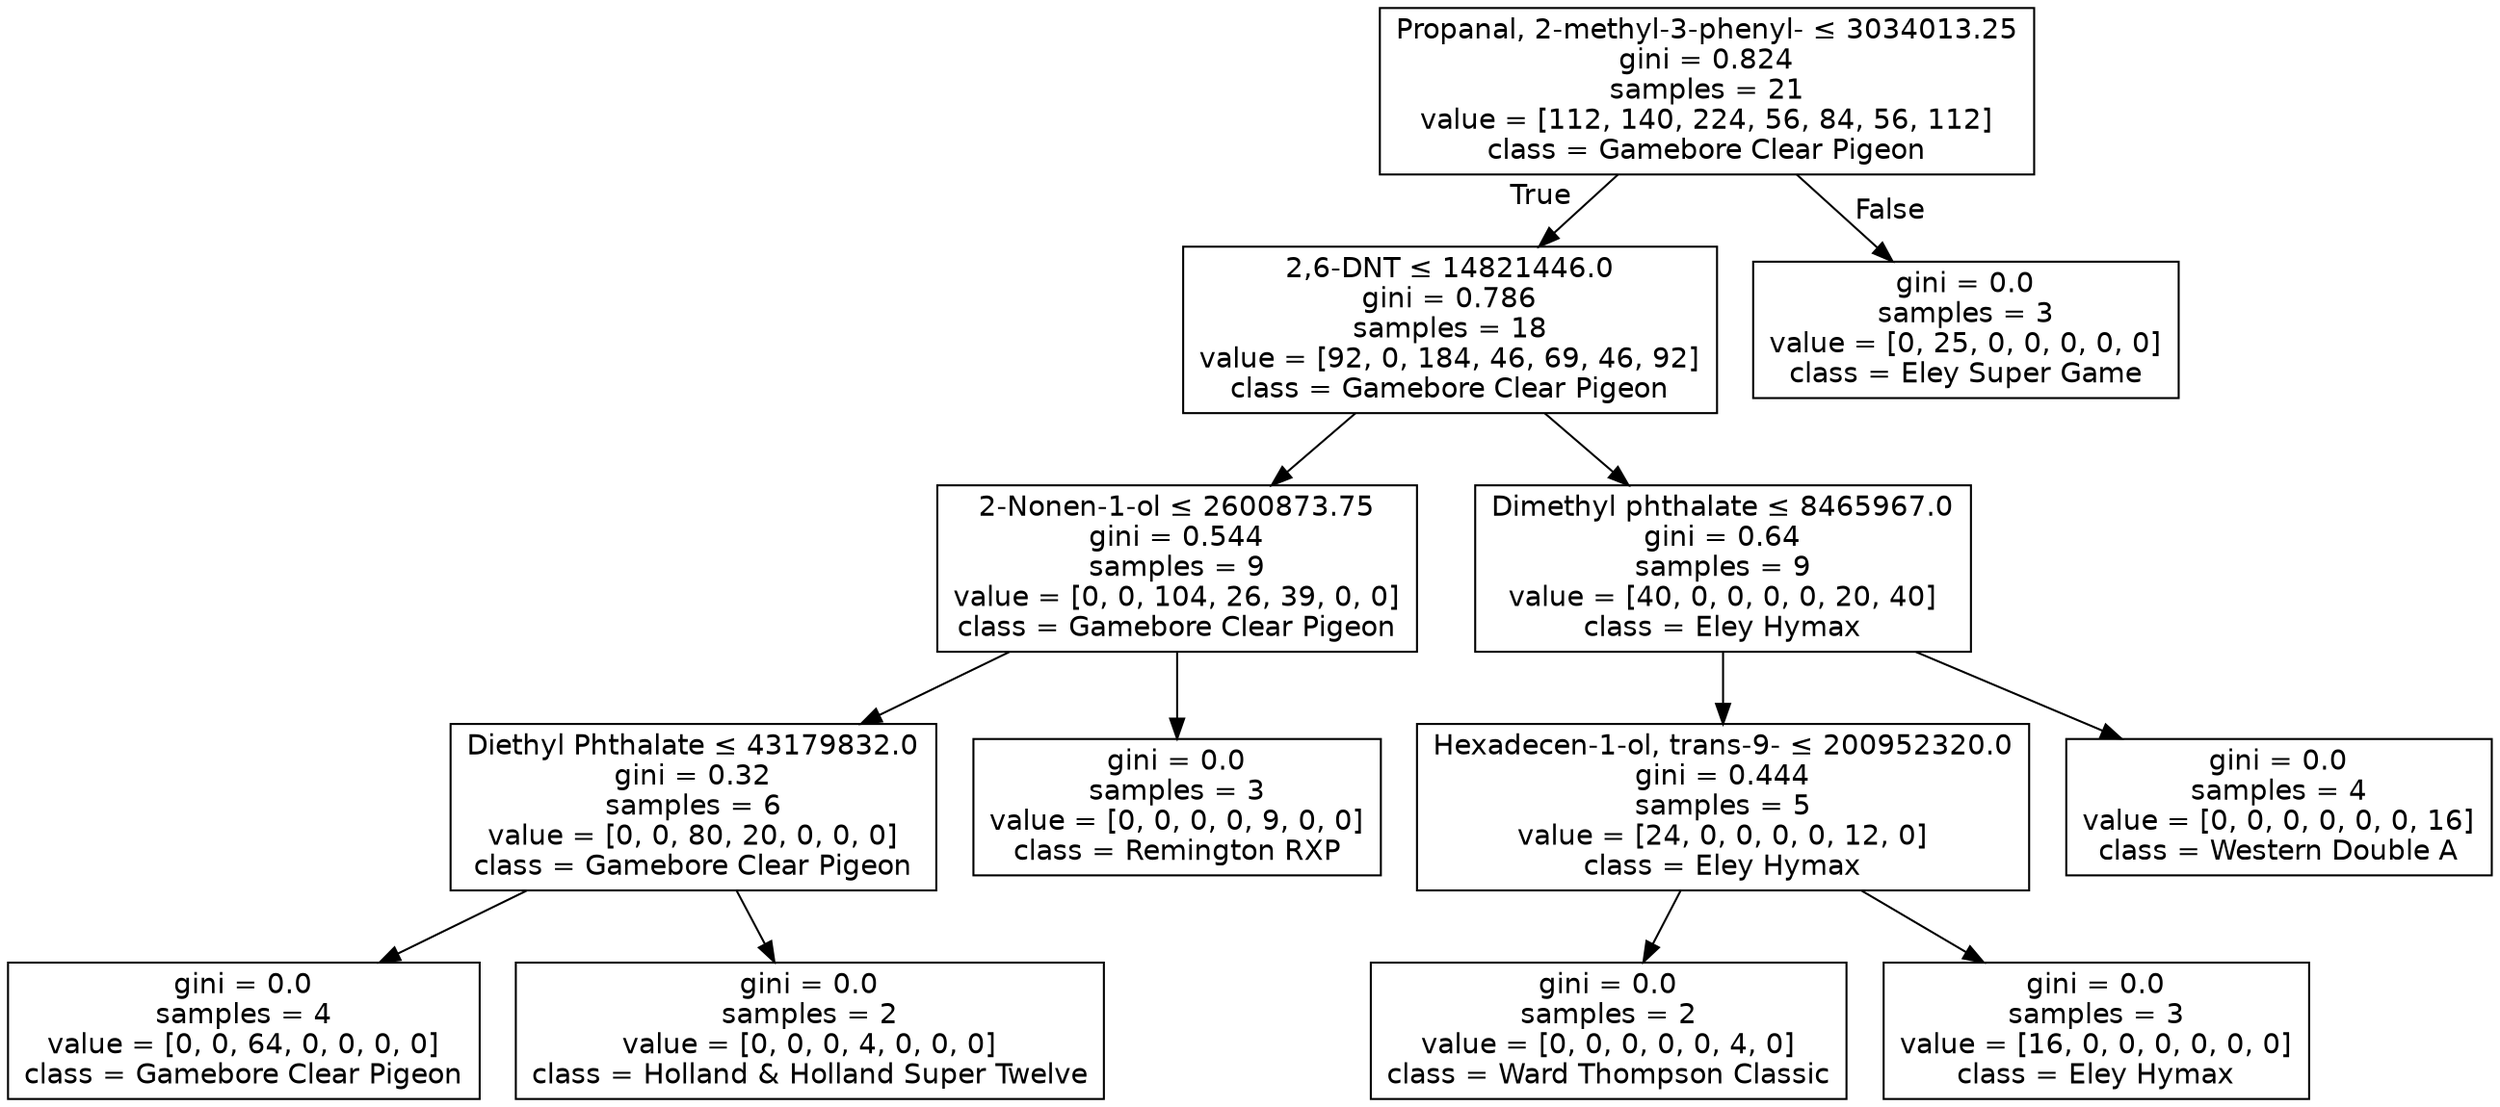 digraph Tree {
node [shape=box, fontname="helvetica"] ;
edge [fontname="helvetica"] ;
0 [label=<Propanal, 2-methyl-3-phenyl- &le; 3034013.25<br/>gini = 0.824<br/>samples = 21<br/>value = [112, 140, 224, 56, 84, 56, 112]<br/>class = Gamebore Clear Pigeon>] ;
1 [label=<2,6-DNT &le; 14821446.0<br/>gini = 0.786<br/>samples = 18<br/>value = [92, 0, 184, 46, 69, 46, 92]<br/>class = Gamebore Clear Pigeon>] ;
0 -> 1 [labeldistance=2.5, labelangle=45, headlabel="True"] ;
2 [label=<2-Nonen-1-ol &le; 2600873.75<br/>gini = 0.544<br/>samples = 9<br/>value = [0, 0, 104, 26, 39, 0, 0]<br/>class = Gamebore Clear Pigeon>] ;
1 -> 2 ;
3 [label=<Diethyl Phthalate &le; 43179832.0<br/>gini = 0.32<br/>samples = 6<br/>value = [0, 0, 80, 20, 0, 0, 0]<br/>class = Gamebore Clear Pigeon>] ;
2 -> 3 ;
4 [label=<gini = 0.0<br/>samples = 4<br/>value = [0, 0, 64, 0, 0, 0, 0]<br/>class = Gamebore Clear Pigeon>] ;
3 -> 4 ;
5 [label=<gini = 0.0<br/>samples = 2<br/>value = [0, 0, 0, 4, 0, 0, 0]<br/>class = Holland &amp; Holland Super Twelve>] ;
3 -> 5 ;
6 [label=<gini = 0.0<br/>samples = 3<br/>value = [0, 0, 0, 0, 9, 0, 0]<br/>class = Remington RXP>] ;
2 -> 6 ;
7 [label=<Dimethyl phthalate &le; 8465967.0<br/>gini = 0.64<br/>samples = 9<br/>value = [40, 0, 0, 0, 0, 20, 40]<br/>class = Eley Hymax>] ;
1 -> 7 ;
8 [label=<Hexadecen-1-ol, trans-9- &le; 200952320.0<br/>gini = 0.444<br/>samples = 5<br/>value = [24, 0, 0, 0, 0, 12, 0]<br/>class = Eley Hymax>] ;
7 -> 8 ;
9 [label=<gini = 0.0<br/>samples = 2<br/>value = [0, 0, 0, 0, 0, 4, 0]<br/>class = Ward Thompson Classic>] ;
8 -> 9 ;
10 [label=<gini = 0.0<br/>samples = 3<br/>value = [16, 0, 0, 0, 0, 0, 0]<br/>class = Eley Hymax>] ;
8 -> 10 ;
11 [label=<gini = 0.0<br/>samples = 4<br/>value = [0, 0, 0, 0, 0, 0, 16]<br/>class = Western Double A>] ;
7 -> 11 ;
12 [label=<gini = 0.0<br/>samples = 3<br/>value = [0, 25, 0, 0, 0, 0, 0]<br/>class = Eley Super Game>] ;
0 -> 12 [labeldistance=2.5, labelangle=-45, headlabel="False"] ;
}
